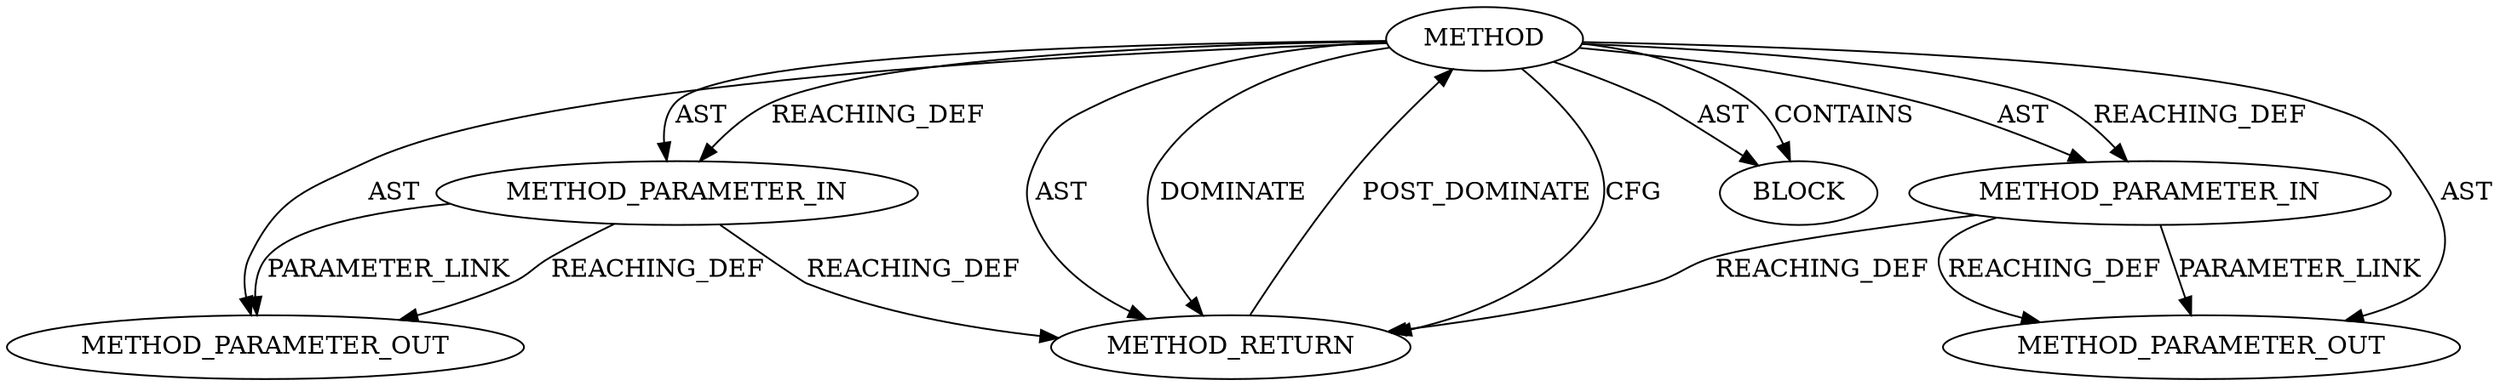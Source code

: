 digraph {
  19344 [label=METHOD AST_PARENT_TYPE="NAMESPACE_BLOCK" AST_PARENT_FULL_NAME="<global>" ORDER=0 CODE="<empty>" FULL_NAME="<operator>.notEquals" IS_EXTERNAL=true FILENAME="<empty>" SIGNATURE="" NAME="<operator>.notEquals"]
  21759 [label=METHOD_PARAMETER_OUT ORDER=1 CODE="p1" IS_VARIADIC=false TYPE_FULL_NAME="ANY" EVALUATION_STRATEGY="BY_VALUE" INDEX=1 NAME="p1"]
  19348 [label=METHOD_RETURN ORDER=2 CODE="RET" TYPE_FULL_NAME="ANY" EVALUATION_STRATEGY="BY_VALUE"]
  19345 [label=METHOD_PARAMETER_IN ORDER=1 CODE="p1" IS_VARIADIC=false TYPE_FULL_NAME="ANY" EVALUATION_STRATEGY="BY_VALUE" INDEX=1 NAME="p1"]
  19346 [label=METHOD_PARAMETER_IN ORDER=2 CODE="p2" IS_VARIADIC=false TYPE_FULL_NAME="ANY" EVALUATION_STRATEGY="BY_VALUE" INDEX=2 NAME="p2"]
  19347 [label=BLOCK ORDER=1 ARGUMENT_INDEX=1 CODE="<empty>" TYPE_FULL_NAME="ANY"]
  21760 [label=METHOD_PARAMETER_OUT ORDER=2 CODE="p2" IS_VARIADIC=false TYPE_FULL_NAME="ANY" EVALUATION_STRATEGY="BY_VALUE" INDEX=2 NAME="p2"]
  19344 -> 19346 [label=AST ]
  19344 -> 19346 [label=REACHING_DEF VARIABLE=""]
  19346 -> 21760 [label=REACHING_DEF VARIABLE="p2"]
  19344 -> 19345 [label=REACHING_DEF VARIABLE=""]
  19345 -> 19348 [label=REACHING_DEF VARIABLE="p1"]
  19346 -> 21760 [label=PARAMETER_LINK ]
  19348 -> 19344 [label=POST_DOMINATE ]
  19344 -> 19345 [label=AST ]
  19344 -> 19347 [label=AST ]
  19344 -> 19348 [label=CFG ]
  19344 -> 19348 [label=AST ]
  19344 -> 21759 [label=AST ]
  19344 -> 21760 [label=AST ]
  19346 -> 19348 [label=REACHING_DEF VARIABLE="p2"]
  19344 -> 19347 [label=CONTAINS ]
  19345 -> 21759 [label=PARAMETER_LINK ]
  19344 -> 19348 [label=DOMINATE ]
  19345 -> 21759 [label=REACHING_DEF VARIABLE="p1"]
}
